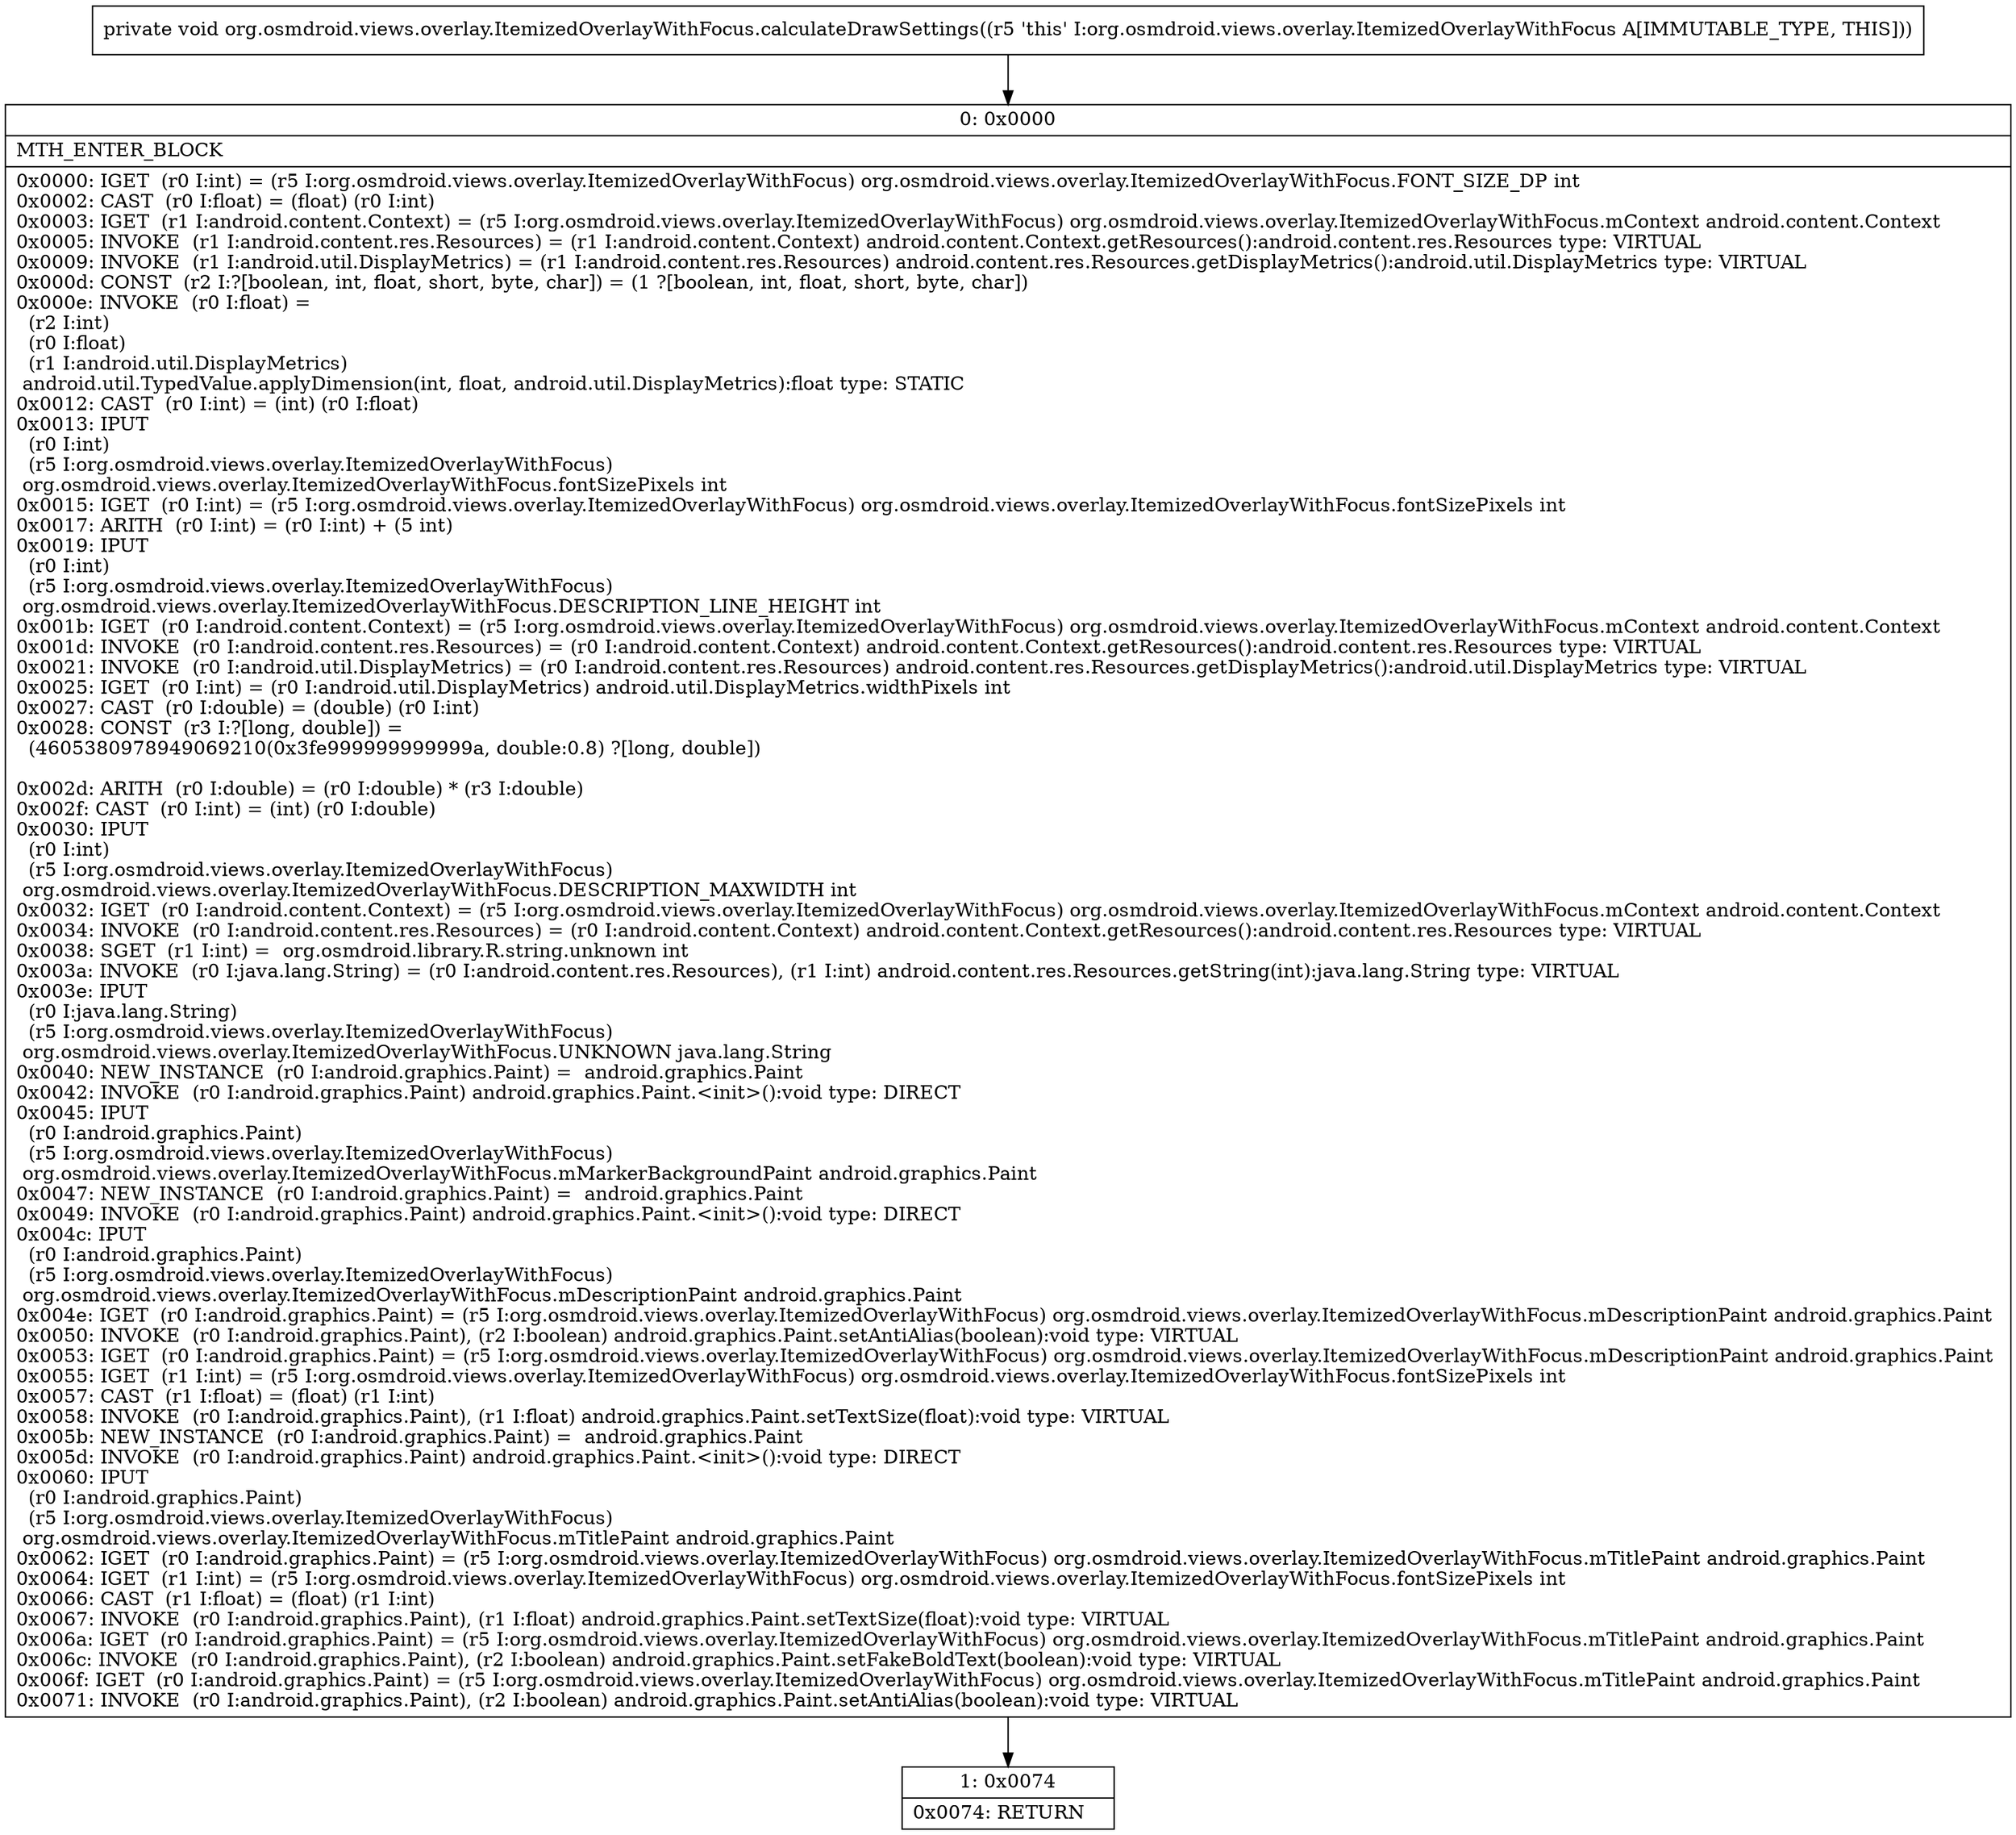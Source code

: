digraph "CFG fororg.osmdroid.views.overlay.ItemizedOverlayWithFocus.calculateDrawSettings()V" {
Node_0 [shape=record,label="{0\:\ 0x0000|MTH_ENTER_BLOCK\l|0x0000: IGET  (r0 I:int) = (r5 I:org.osmdroid.views.overlay.ItemizedOverlayWithFocus) org.osmdroid.views.overlay.ItemizedOverlayWithFocus.FONT_SIZE_DP int \l0x0002: CAST  (r0 I:float) = (float) (r0 I:int) \l0x0003: IGET  (r1 I:android.content.Context) = (r5 I:org.osmdroid.views.overlay.ItemizedOverlayWithFocus) org.osmdroid.views.overlay.ItemizedOverlayWithFocus.mContext android.content.Context \l0x0005: INVOKE  (r1 I:android.content.res.Resources) = (r1 I:android.content.Context) android.content.Context.getResources():android.content.res.Resources type: VIRTUAL \l0x0009: INVOKE  (r1 I:android.util.DisplayMetrics) = (r1 I:android.content.res.Resources) android.content.res.Resources.getDisplayMetrics():android.util.DisplayMetrics type: VIRTUAL \l0x000d: CONST  (r2 I:?[boolean, int, float, short, byte, char]) = (1 ?[boolean, int, float, short, byte, char]) \l0x000e: INVOKE  (r0 I:float) = \l  (r2 I:int)\l  (r0 I:float)\l  (r1 I:android.util.DisplayMetrics)\l android.util.TypedValue.applyDimension(int, float, android.util.DisplayMetrics):float type: STATIC \l0x0012: CAST  (r0 I:int) = (int) (r0 I:float) \l0x0013: IPUT  \l  (r0 I:int)\l  (r5 I:org.osmdroid.views.overlay.ItemizedOverlayWithFocus)\l org.osmdroid.views.overlay.ItemizedOverlayWithFocus.fontSizePixels int \l0x0015: IGET  (r0 I:int) = (r5 I:org.osmdroid.views.overlay.ItemizedOverlayWithFocus) org.osmdroid.views.overlay.ItemizedOverlayWithFocus.fontSizePixels int \l0x0017: ARITH  (r0 I:int) = (r0 I:int) + (5 int) \l0x0019: IPUT  \l  (r0 I:int)\l  (r5 I:org.osmdroid.views.overlay.ItemizedOverlayWithFocus)\l org.osmdroid.views.overlay.ItemizedOverlayWithFocus.DESCRIPTION_LINE_HEIGHT int \l0x001b: IGET  (r0 I:android.content.Context) = (r5 I:org.osmdroid.views.overlay.ItemizedOverlayWithFocus) org.osmdroid.views.overlay.ItemizedOverlayWithFocus.mContext android.content.Context \l0x001d: INVOKE  (r0 I:android.content.res.Resources) = (r0 I:android.content.Context) android.content.Context.getResources():android.content.res.Resources type: VIRTUAL \l0x0021: INVOKE  (r0 I:android.util.DisplayMetrics) = (r0 I:android.content.res.Resources) android.content.res.Resources.getDisplayMetrics():android.util.DisplayMetrics type: VIRTUAL \l0x0025: IGET  (r0 I:int) = (r0 I:android.util.DisplayMetrics) android.util.DisplayMetrics.widthPixels int \l0x0027: CAST  (r0 I:double) = (double) (r0 I:int) \l0x0028: CONST  (r3 I:?[long, double]) = \l  (4605380978949069210(0x3fe999999999999a, double:0.8) ?[long, double])\l \l0x002d: ARITH  (r0 I:double) = (r0 I:double) * (r3 I:double) \l0x002f: CAST  (r0 I:int) = (int) (r0 I:double) \l0x0030: IPUT  \l  (r0 I:int)\l  (r5 I:org.osmdroid.views.overlay.ItemizedOverlayWithFocus)\l org.osmdroid.views.overlay.ItemizedOverlayWithFocus.DESCRIPTION_MAXWIDTH int \l0x0032: IGET  (r0 I:android.content.Context) = (r5 I:org.osmdroid.views.overlay.ItemizedOverlayWithFocus) org.osmdroid.views.overlay.ItemizedOverlayWithFocus.mContext android.content.Context \l0x0034: INVOKE  (r0 I:android.content.res.Resources) = (r0 I:android.content.Context) android.content.Context.getResources():android.content.res.Resources type: VIRTUAL \l0x0038: SGET  (r1 I:int) =  org.osmdroid.library.R.string.unknown int \l0x003a: INVOKE  (r0 I:java.lang.String) = (r0 I:android.content.res.Resources), (r1 I:int) android.content.res.Resources.getString(int):java.lang.String type: VIRTUAL \l0x003e: IPUT  \l  (r0 I:java.lang.String)\l  (r5 I:org.osmdroid.views.overlay.ItemizedOverlayWithFocus)\l org.osmdroid.views.overlay.ItemizedOverlayWithFocus.UNKNOWN java.lang.String \l0x0040: NEW_INSTANCE  (r0 I:android.graphics.Paint) =  android.graphics.Paint \l0x0042: INVOKE  (r0 I:android.graphics.Paint) android.graphics.Paint.\<init\>():void type: DIRECT \l0x0045: IPUT  \l  (r0 I:android.graphics.Paint)\l  (r5 I:org.osmdroid.views.overlay.ItemizedOverlayWithFocus)\l org.osmdroid.views.overlay.ItemizedOverlayWithFocus.mMarkerBackgroundPaint android.graphics.Paint \l0x0047: NEW_INSTANCE  (r0 I:android.graphics.Paint) =  android.graphics.Paint \l0x0049: INVOKE  (r0 I:android.graphics.Paint) android.graphics.Paint.\<init\>():void type: DIRECT \l0x004c: IPUT  \l  (r0 I:android.graphics.Paint)\l  (r5 I:org.osmdroid.views.overlay.ItemizedOverlayWithFocus)\l org.osmdroid.views.overlay.ItemizedOverlayWithFocus.mDescriptionPaint android.graphics.Paint \l0x004e: IGET  (r0 I:android.graphics.Paint) = (r5 I:org.osmdroid.views.overlay.ItemizedOverlayWithFocus) org.osmdroid.views.overlay.ItemizedOverlayWithFocus.mDescriptionPaint android.graphics.Paint \l0x0050: INVOKE  (r0 I:android.graphics.Paint), (r2 I:boolean) android.graphics.Paint.setAntiAlias(boolean):void type: VIRTUAL \l0x0053: IGET  (r0 I:android.graphics.Paint) = (r5 I:org.osmdroid.views.overlay.ItemizedOverlayWithFocus) org.osmdroid.views.overlay.ItemizedOverlayWithFocus.mDescriptionPaint android.graphics.Paint \l0x0055: IGET  (r1 I:int) = (r5 I:org.osmdroid.views.overlay.ItemizedOverlayWithFocus) org.osmdroid.views.overlay.ItemizedOverlayWithFocus.fontSizePixels int \l0x0057: CAST  (r1 I:float) = (float) (r1 I:int) \l0x0058: INVOKE  (r0 I:android.graphics.Paint), (r1 I:float) android.graphics.Paint.setTextSize(float):void type: VIRTUAL \l0x005b: NEW_INSTANCE  (r0 I:android.graphics.Paint) =  android.graphics.Paint \l0x005d: INVOKE  (r0 I:android.graphics.Paint) android.graphics.Paint.\<init\>():void type: DIRECT \l0x0060: IPUT  \l  (r0 I:android.graphics.Paint)\l  (r5 I:org.osmdroid.views.overlay.ItemizedOverlayWithFocus)\l org.osmdroid.views.overlay.ItemizedOverlayWithFocus.mTitlePaint android.graphics.Paint \l0x0062: IGET  (r0 I:android.graphics.Paint) = (r5 I:org.osmdroid.views.overlay.ItemizedOverlayWithFocus) org.osmdroid.views.overlay.ItemizedOverlayWithFocus.mTitlePaint android.graphics.Paint \l0x0064: IGET  (r1 I:int) = (r5 I:org.osmdroid.views.overlay.ItemizedOverlayWithFocus) org.osmdroid.views.overlay.ItemizedOverlayWithFocus.fontSizePixels int \l0x0066: CAST  (r1 I:float) = (float) (r1 I:int) \l0x0067: INVOKE  (r0 I:android.graphics.Paint), (r1 I:float) android.graphics.Paint.setTextSize(float):void type: VIRTUAL \l0x006a: IGET  (r0 I:android.graphics.Paint) = (r5 I:org.osmdroid.views.overlay.ItemizedOverlayWithFocus) org.osmdroid.views.overlay.ItemizedOverlayWithFocus.mTitlePaint android.graphics.Paint \l0x006c: INVOKE  (r0 I:android.graphics.Paint), (r2 I:boolean) android.graphics.Paint.setFakeBoldText(boolean):void type: VIRTUAL \l0x006f: IGET  (r0 I:android.graphics.Paint) = (r5 I:org.osmdroid.views.overlay.ItemizedOverlayWithFocus) org.osmdroid.views.overlay.ItemizedOverlayWithFocus.mTitlePaint android.graphics.Paint \l0x0071: INVOKE  (r0 I:android.graphics.Paint), (r2 I:boolean) android.graphics.Paint.setAntiAlias(boolean):void type: VIRTUAL \l}"];
Node_1 [shape=record,label="{1\:\ 0x0074|0x0074: RETURN   \l}"];
MethodNode[shape=record,label="{private void org.osmdroid.views.overlay.ItemizedOverlayWithFocus.calculateDrawSettings((r5 'this' I:org.osmdroid.views.overlay.ItemizedOverlayWithFocus A[IMMUTABLE_TYPE, THIS])) }"];
MethodNode -> Node_0;
Node_0 -> Node_1;
}

